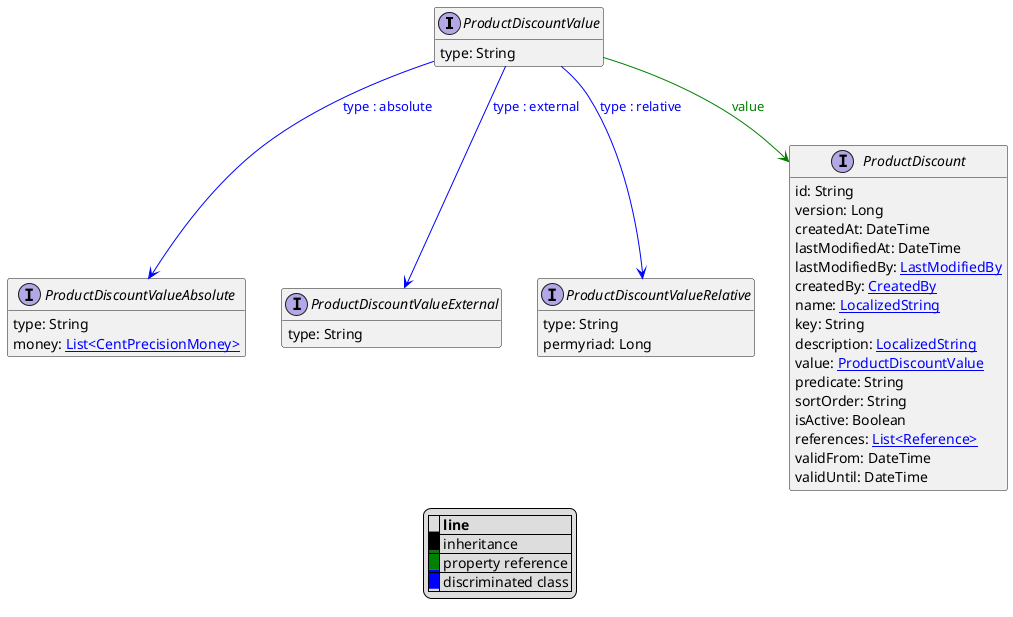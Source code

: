 @startuml

hide empty fields
hide empty methods
legend
|= |= line |
|<back:black>   </back>| inheritance |
|<back:green>   </back>| property reference |
|<back:blue>   </back>| discriminated class |
endlegend
interface ProductDiscountValue [[ProductDiscountValue.svg]]  {
    type: String
}


interface ProductDiscountValueAbsolute [[ProductDiscountValueAbsolute.svg]]  {
    type: String
    money: [[CentPrecisionMoney.svg List<CentPrecisionMoney>]]
}
interface ProductDiscountValueExternal [[ProductDiscountValueExternal.svg]]  {
    type: String
}
interface ProductDiscountValueRelative [[ProductDiscountValueRelative.svg]]  {
    type: String
    permyriad: Long
}
interface ProductDiscount [[ProductDiscount.svg]]  {
    id: String
    version: Long
    createdAt: DateTime
    lastModifiedAt: DateTime
    lastModifiedBy: [[LastModifiedBy.svg LastModifiedBy]]
    createdBy: [[CreatedBy.svg CreatedBy]]
    name: [[LocalizedString.svg LocalizedString]]
    key: String
    description: [[LocalizedString.svg LocalizedString]]
    value: [[ProductDiscountValue.svg ProductDiscountValue]]
    predicate: String
    sortOrder: String
    isActive: Boolean
    references: [[Reference.svg List<Reference>]]
    validFrom: DateTime
    validUntil: DateTime
}
ProductDiscountValue --> ProductDiscountValueAbsolute #blue;text:blue : "type : absolute"
ProductDiscountValue --> ProductDiscountValueExternal #blue;text:blue : "type : external"
ProductDiscountValue --> ProductDiscountValueRelative #blue;text:blue : "type : relative"
ProductDiscountValue --> ProductDiscount #green;text:green : "value"
@enduml
